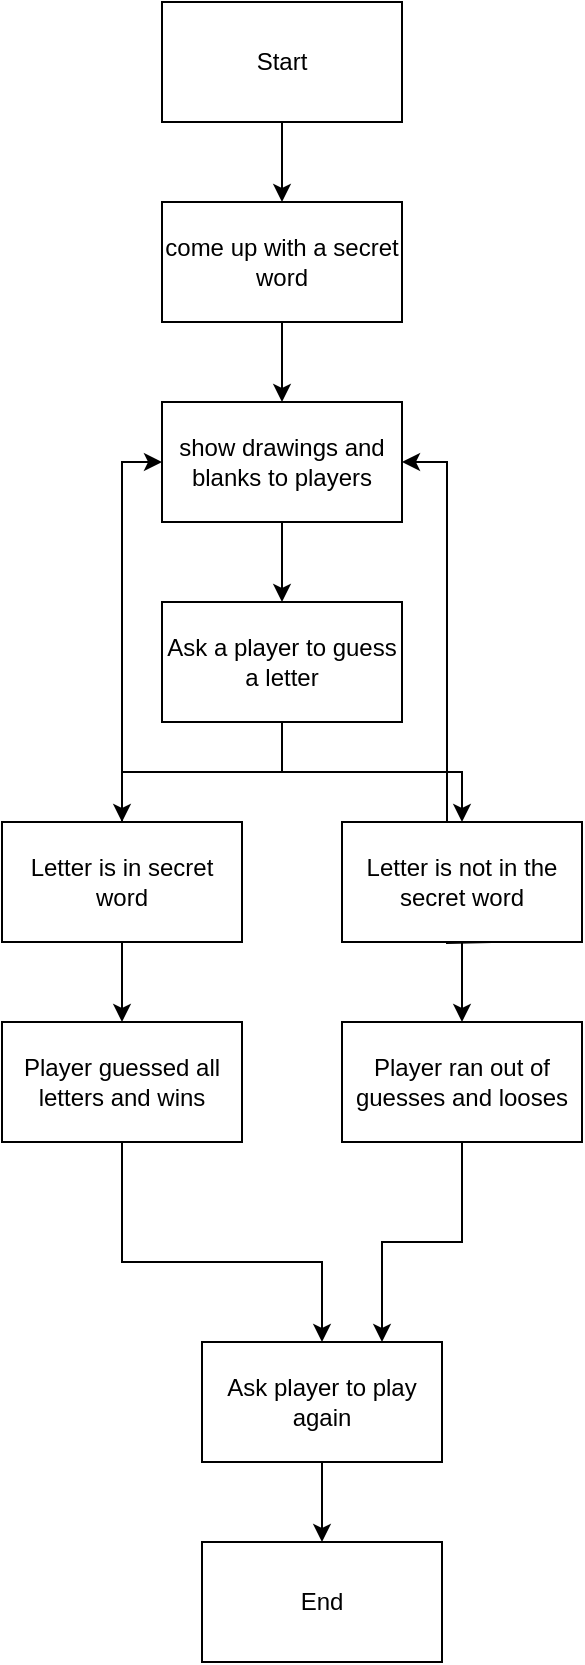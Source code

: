 <mxfile version="24.7.16">
  <diagram id="C5RBs43oDa-KdzZeNtuy" name="Page-1">
    <mxGraphModel dx="1434" dy="746" grid="1" gridSize="10" guides="1" tooltips="1" connect="1" arrows="1" fold="1" page="1" pageScale="1" pageWidth="827" pageHeight="1169" math="0" shadow="0">
      <root>
        <mxCell id="WIyWlLk6GJQsqaUBKTNV-0" />
        <mxCell id="WIyWlLk6GJQsqaUBKTNV-1" parent="WIyWlLk6GJQsqaUBKTNV-0" />
        <mxCell id="r-40f9kp0C2rI2xlfdiA-7" value="" style="edgeStyle=orthogonalEdgeStyle;rounded=0;orthogonalLoop=1;jettySize=auto;html=1;" edge="1" parent="WIyWlLk6GJQsqaUBKTNV-1" source="r-40f9kp0C2rI2xlfdiA-0" target="r-40f9kp0C2rI2xlfdiA-2">
          <mxGeometry relative="1" as="geometry" />
        </mxCell>
        <mxCell id="r-40f9kp0C2rI2xlfdiA-0" value="Start" style="rounded=0;whiteSpace=wrap;html=1;" vertex="1" parent="WIyWlLk6GJQsqaUBKTNV-1">
          <mxGeometry x="220" y="90" width="120" height="60" as="geometry" />
        </mxCell>
        <mxCell id="r-40f9kp0C2rI2xlfdiA-8" value="" style="edgeStyle=orthogonalEdgeStyle;rounded=0;orthogonalLoop=1;jettySize=auto;html=1;" edge="1" parent="WIyWlLk6GJQsqaUBKTNV-1" source="r-40f9kp0C2rI2xlfdiA-2" target="r-40f9kp0C2rI2xlfdiA-3">
          <mxGeometry relative="1" as="geometry" />
        </mxCell>
        <mxCell id="r-40f9kp0C2rI2xlfdiA-2" value="come up with a secret word" style="rounded=0;whiteSpace=wrap;html=1;" vertex="1" parent="WIyWlLk6GJQsqaUBKTNV-1">
          <mxGeometry x="220" y="190" width="120" height="60" as="geometry" />
        </mxCell>
        <mxCell id="r-40f9kp0C2rI2xlfdiA-9" value="" style="edgeStyle=orthogonalEdgeStyle;rounded=0;orthogonalLoop=1;jettySize=auto;html=1;" edge="1" parent="WIyWlLk6GJQsqaUBKTNV-1" source="r-40f9kp0C2rI2xlfdiA-3" target="r-40f9kp0C2rI2xlfdiA-4">
          <mxGeometry relative="1" as="geometry" />
        </mxCell>
        <mxCell id="r-40f9kp0C2rI2xlfdiA-3" value="show drawings and blanks to players" style="rounded=0;whiteSpace=wrap;html=1;" vertex="1" parent="WIyWlLk6GJQsqaUBKTNV-1">
          <mxGeometry x="220" y="290" width="120" height="60" as="geometry" />
        </mxCell>
        <mxCell id="r-40f9kp0C2rI2xlfdiA-10" style="edgeStyle=orthogonalEdgeStyle;rounded=0;orthogonalLoop=1;jettySize=auto;html=1;" edge="1" parent="WIyWlLk6GJQsqaUBKTNV-1" source="r-40f9kp0C2rI2xlfdiA-4" target="r-40f9kp0C2rI2xlfdiA-5">
          <mxGeometry relative="1" as="geometry" />
        </mxCell>
        <mxCell id="r-40f9kp0C2rI2xlfdiA-11" style="edgeStyle=orthogonalEdgeStyle;rounded=0;orthogonalLoop=1;jettySize=auto;html=1;entryX=0.5;entryY=0;entryDx=0;entryDy=0;" edge="1" parent="WIyWlLk6GJQsqaUBKTNV-1" source="r-40f9kp0C2rI2xlfdiA-4" target="r-40f9kp0C2rI2xlfdiA-6">
          <mxGeometry relative="1" as="geometry" />
        </mxCell>
        <mxCell id="r-40f9kp0C2rI2xlfdiA-4" value="Ask a player to guess a letter" style="rounded=0;whiteSpace=wrap;html=1;" vertex="1" parent="WIyWlLk6GJQsqaUBKTNV-1">
          <mxGeometry x="220" y="390" width="120" height="60" as="geometry" />
        </mxCell>
        <mxCell id="r-40f9kp0C2rI2xlfdiA-14" value="" style="edgeStyle=orthogonalEdgeStyle;rounded=0;orthogonalLoop=1;jettySize=auto;html=1;" edge="1" parent="WIyWlLk6GJQsqaUBKTNV-1" source="r-40f9kp0C2rI2xlfdiA-5" target="r-40f9kp0C2rI2xlfdiA-12">
          <mxGeometry relative="1" as="geometry" />
        </mxCell>
        <mxCell id="r-40f9kp0C2rI2xlfdiA-17" style="edgeStyle=orthogonalEdgeStyle;rounded=0;orthogonalLoop=1;jettySize=auto;html=1;entryX=0;entryY=0.5;entryDx=0;entryDy=0;" edge="1" parent="WIyWlLk6GJQsqaUBKTNV-1" source="r-40f9kp0C2rI2xlfdiA-5" target="r-40f9kp0C2rI2xlfdiA-3">
          <mxGeometry relative="1" as="geometry" />
        </mxCell>
        <mxCell id="r-40f9kp0C2rI2xlfdiA-5" value="Letter is in secret word" style="rounded=0;whiteSpace=wrap;html=1;" vertex="1" parent="WIyWlLk6GJQsqaUBKTNV-1">
          <mxGeometry x="140" y="500" width="120" height="60" as="geometry" />
        </mxCell>
        <mxCell id="r-40f9kp0C2rI2xlfdiA-15" value="" style="edgeStyle=orthogonalEdgeStyle;rounded=0;orthogonalLoop=1;jettySize=auto;html=1;" edge="1" parent="WIyWlLk6GJQsqaUBKTNV-1" source="r-40f9kp0C2rI2xlfdiA-6" target="r-40f9kp0C2rI2xlfdiA-13">
          <mxGeometry relative="1" as="geometry" />
        </mxCell>
        <mxCell id="r-40f9kp0C2rI2xlfdiA-16" style="edgeStyle=orthogonalEdgeStyle;rounded=0;orthogonalLoop=1;jettySize=auto;html=1;entryX=1;entryY=0.5;entryDx=0;entryDy=0;" edge="1" parent="WIyWlLk6GJQsqaUBKTNV-1" target="r-40f9kp0C2rI2xlfdiA-3">
          <mxGeometry relative="1" as="geometry">
            <mxPoint x="385" y="560" as="sourcePoint" />
            <mxPoint x="355" y="280" as="targetPoint" />
          </mxGeometry>
        </mxCell>
        <mxCell id="r-40f9kp0C2rI2xlfdiA-6" value="Letter is not in the secret word" style="rounded=0;whiteSpace=wrap;html=1;" vertex="1" parent="WIyWlLk6GJQsqaUBKTNV-1">
          <mxGeometry x="310" y="500" width="120" height="60" as="geometry" />
        </mxCell>
        <mxCell id="r-40f9kp0C2rI2xlfdiA-20" style="edgeStyle=orthogonalEdgeStyle;rounded=0;orthogonalLoop=1;jettySize=auto;html=1;" edge="1" parent="WIyWlLk6GJQsqaUBKTNV-1" source="r-40f9kp0C2rI2xlfdiA-12" target="r-40f9kp0C2rI2xlfdiA-18">
          <mxGeometry relative="1" as="geometry">
            <Array as="points">
              <mxPoint x="200" y="720" />
              <mxPoint x="300" y="720" />
            </Array>
          </mxGeometry>
        </mxCell>
        <mxCell id="r-40f9kp0C2rI2xlfdiA-12" value="Player guessed all letters and wins" style="rounded=0;whiteSpace=wrap;html=1;" vertex="1" parent="WIyWlLk6GJQsqaUBKTNV-1">
          <mxGeometry x="140" y="600" width="120" height="60" as="geometry" />
        </mxCell>
        <mxCell id="r-40f9kp0C2rI2xlfdiA-21" style="edgeStyle=orthogonalEdgeStyle;rounded=0;orthogonalLoop=1;jettySize=auto;html=1;entryX=0.75;entryY=0;entryDx=0;entryDy=0;" edge="1" parent="WIyWlLk6GJQsqaUBKTNV-1" source="r-40f9kp0C2rI2xlfdiA-13" target="r-40f9kp0C2rI2xlfdiA-18">
          <mxGeometry relative="1" as="geometry" />
        </mxCell>
        <mxCell id="r-40f9kp0C2rI2xlfdiA-13" value="Player ran out of guesses and looses" style="rounded=0;whiteSpace=wrap;html=1;" vertex="1" parent="WIyWlLk6GJQsqaUBKTNV-1">
          <mxGeometry x="310" y="600" width="120" height="60" as="geometry" />
        </mxCell>
        <mxCell id="r-40f9kp0C2rI2xlfdiA-23" style="edgeStyle=orthogonalEdgeStyle;rounded=0;orthogonalLoop=1;jettySize=auto;html=1;" edge="1" parent="WIyWlLk6GJQsqaUBKTNV-1" source="r-40f9kp0C2rI2xlfdiA-18" target="r-40f9kp0C2rI2xlfdiA-19">
          <mxGeometry relative="1" as="geometry" />
        </mxCell>
        <mxCell id="r-40f9kp0C2rI2xlfdiA-18" value="Ask player to play again" style="rounded=0;whiteSpace=wrap;html=1;" vertex="1" parent="WIyWlLk6GJQsqaUBKTNV-1">
          <mxGeometry x="240" y="760" width="120" height="60" as="geometry" />
        </mxCell>
        <mxCell id="r-40f9kp0C2rI2xlfdiA-19" value="End" style="rounded=0;whiteSpace=wrap;html=1;" vertex="1" parent="WIyWlLk6GJQsqaUBKTNV-1">
          <mxGeometry x="240" y="860" width="120" height="60" as="geometry" />
        </mxCell>
      </root>
    </mxGraphModel>
  </diagram>
</mxfile>
